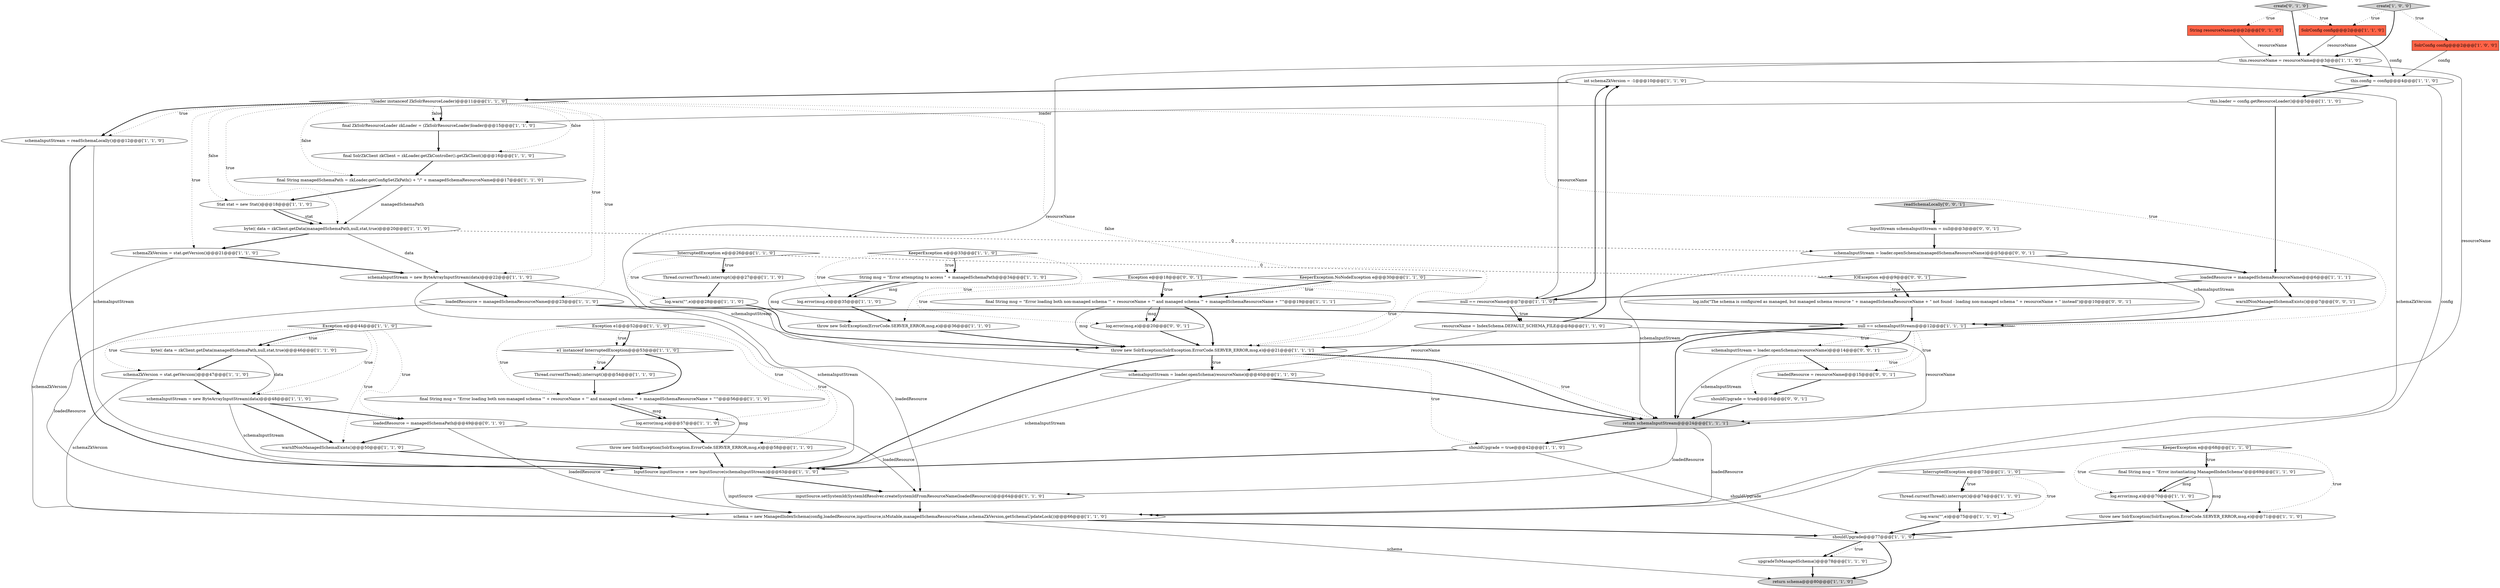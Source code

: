 digraph {
45 [style = filled, label = "int schemaZkVersion = -1@@@10@@@['1', '1', '0']", fillcolor = white, shape = ellipse image = "AAA0AAABBB1BBB"];
18 [style = filled, label = "return schemaInputStream@@@24@@@['1', '1', '1']", fillcolor = lightgray, shape = ellipse image = "AAA0AAABBB1BBB"];
17 [style = filled, label = "shouldUpgrade = true@@@42@@@['1', '1', '0']", fillcolor = white, shape = ellipse image = "AAA0AAABBB1BBB"];
22 [style = filled, label = "final String msg = \"Error loading both non-managed schema '\" + resourceName + \"' and managed schema '\" + managedSchemaResourceName + \"'\"@@@56@@@['1', '1', '0']", fillcolor = white, shape = ellipse image = "AAA0AAABBB1BBB"];
9 [style = filled, label = "shouldUpgrade@@@77@@@['1', '1', '0']", fillcolor = white, shape = diamond image = "AAA0AAABBB1BBB"];
5 [style = filled, label = "log.error(msg,e)@@@35@@@['1', '1', '0']", fillcolor = white, shape = ellipse image = "AAA0AAABBB1BBB"];
67 [style = filled, label = "schemaInputStream = loader.openSchema(resourceName)@@@14@@@['0', '0', '1']", fillcolor = white, shape = ellipse image = "AAA0AAABBB3BBB"];
51 [style = filled, label = "schemaInputStream = new ByteArrayInputStream(data)@@@48@@@['1', '1', '0']", fillcolor = white, shape = ellipse image = "AAA0AAABBB1BBB"];
31 [style = filled, label = "throw new SolrException(ErrorCode.SERVER_ERROR,msg,e)@@@36@@@['1', '1', '0']", fillcolor = white, shape = ellipse image = "AAA0AAABBB1BBB"];
47 [style = filled, label = "KeeperException e@@@68@@@['1', '1', '0']", fillcolor = white, shape = diamond image = "AAA0AAABBB1BBB"];
30 [style = filled, label = "Stat stat = new Stat()@@@18@@@['1', '1', '0']", fillcolor = white, shape = ellipse image = "AAA0AAABBB1BBB"];
61 [style = filled, label = "IOException e@@@9@@@['0', '0', '1']", fillcolor = white, shape = diamond image = "AAA0AAABBB3BBB"];
15 [style = filled, label = "final SolrZkClient zkClient = zkLoader.getZkController().getZkClient()@@@16@@@['1', '1', '0']", fillcolor = white, shape = ellipse image = "AAA0AAABBB1BBB"];
48 [style = filled, label = "byte(( data = zkClient.getData(managedSchemaPath,null,stat,true)@@@46@@@['1', '1', '0']", fillcolor = white, shape = ellipse image = "AAA0AAABBB1BBB"];
69 [style = filled, label = "log.error(msg,e)@@@20@@@['0', '0', '1']", fillcolor = white, shape = ellipse image = "AAA0AAABBB3BBB"];
20 [style = filled, label = "Thread.currentThread().interrupt()@@@27@@@['1', '1', '0']", fillcolor = white, shape = ellipse image = "AAA0AAABBB1BBB"];
1 [style = filled, label = "schema = new ManagedIndexSchema(config,loadedResource,inputSource,isMutable,managedSchemaResourceName,schemaZkVersion,getSchemaUpdateLock())@@@66@@@['1', '1', '0']", fillcolor = white, shape = ellipse image = "AAA0AAABBB1BBB"];
66 [style = filled, label = "schemaInputStream = loader.openSchema(managedSchemaResourceName)@@@5@@@['0', '0', '1']", fillcolor = white, shape = ellipse image = "AAA0AAABBB3BBB"];
10 [style = filled, label = "SolrConfig config@@@2@@@['1', '0', '0']", fillcolor = tomato, shape = box image = "AAA0AAABBB1BBB"];
39 [style = filled, label = "Thread.currentThread().interrupt()@@@54@@@['1', '1', '0']", fillcolor = white, shape = ellipse image = "AAA0AAABBB1BBB"];
53 [style = filled, label = "SolrConfig config@@@2@@@['1', '1', '0']", fillcolor = tomato, shape = box image = "AAA0AAABBB1BBB"];
54 [style = filled, label = "null == schemaInputStream@@@12@@@['1', '1', '1']", fillcolor = white, shape = diamond image = "AAA0AAABBB1BBB"];
23 [style = filled, label = "this.config = config@@@4@@@['1', '1', '0']", fillcolor = white, shape = ellipse image = "AAA0AAABBB1BBB"];
50 [style = filled, label = "Exception e@@@44@@@['1', '1', '0']", fillcolor = white, shape = diamond image = "AAA0AAABBB1BBB"];
44 [style = filled, label = "create['1', '0', '0']", fillcolor = lightgray, shape = diamond image = "AAA0AAABBB1BBB"];
28 [style = filled, label = "String msg = \"Error attempting to access \" + managedSchemaPath@@@34@@@['1', '1', '0']", fillcolor = white, shape = ellipse image = "AAA0AAABBB1BBB"];
43 [style = filled, label = "throw new SolrException(SolrException.ErrorCode.SERVER_ERROR,msg,e)@@@21@@@['1', '1', '1']", fillcolor = white, shape = ellipse image = "AAA0AAABBB1BBB"];
4 [style = filled, label = "final String msg = \"Error instantiating ManagedIndexSchema\"@@@69@@@['1', '1', '0']", fillcolor = white, shape = ellipse image = "AAA0AAABBB1BBB"];
16 [style = filled, label = "KeeperException.NoNodeException e@@@30@@@['1', '1', '0']", fillcolor = white, shape = diamond image = "AAA0AAABBB1BBB"];
49 [style = filled, label = "resourceName = IndexSchema.DEFAULT_SCHEMA_FILE@@@8@@@['1', '1', '0']", fillcolor = white, shape = ellipse image = "AAA0AAABBB1BBB"];
29 [style = filled, label = "log.error(msg,e)@@@70@@@['1', '1', '0']", fillcolor = white, shape = ellipse image = "AAA0AAABBB1BBB"];
62 [style = filled, label = "warnIfNonManagedSchemaExists()@@@7@@@['0', '0', '1']", fillcolor = white, shape = ellipse image = "AAA0AAABBB3BBB"];
52 [style = filled, label = "return schema@@@80@@@['1', '1', '0']", fillcolor = lightgray, shape = ellipse image = "AAA0AAABBB1BBB"];
19 [style = filled, label = "log.warn(\"\",e)@@@75@@@['1', '1', '0']", fillcolor = white, shape = ellipse image = "AAA0AAABBB1BBB"];
36 [style = filled, label = "inputSource.setSystemId(SystemIdResolver.createSystemIdFromResourceName(loadedResource))@@@64@@@['1', '1', '0']", fillcolor = white, shape = ellipse image = "AAA0AAABBB1BBB"];
3 [style = filled, label = "loadedResource = managedSchemaResourceName@@@6@@@['1', '1', '1']", fillcolor = white, shape = ellipse image = "AAA0AAABBB1BBB"];
14 [style = filled, label = "throw new SolrException(SolrException.ErrorCode.SERVER_ERROR,msg,e)@@@58@@@['1', '1', '0']", fillcolor = white, shape = ellipse image = "AAA0AAABBB1BBB"];
37 [style = filled, label = "!(loader instanceof ZkSolrResourceLoader)@@@11@@@['1', '1', '0']", fillcolor = white, shape = diamond image = "AAA0AAABBB1BBB"];
42 [style = filled, label = "schemaInputStream = readSchemaLocally()@@@12@@@['1', '1', '0']", fillcolor = white, shape = ellipse image = "AAA0AAABBB1BBB"];
26 [style = filled, label = "final String msg = \"Error loading both non-managed schema '\" + resourceName + \"' and managed schema '\" + managedSchemaResourceName + \"'\"@@@19@@@['1', '1', '1']", fillcolor = white, shape = ellipse image = "AAA0AAABBB1BBB"];
27 [style = filled, label = "Thread.currentThread().interrupt()@@@74@@@['1', '1', '0']", fillcolor = white, shape = ellipse image = "AAA0AAABBB1BBB"];
64 [style = filled, label = "Exception e@@@18@@@['0', '0', '1']", fillcolor = white, shape = diamond image = "AAA0AAABBB3BBB"];
59 [style = filled, label = "create['0', '1', '0']", fillcolor = lightgray, shape = diamond image = "AAA0AAABBB2BBB"];
11 [style = filled, label = "byte(( data = zkClient.getData(managedSchemaPath,null,stat,true)@@@20@@@['1', '1', '0']", fillcolor = white, shape = ellipse image = "AAA0AAABBB1BBB"];
68 [style = filled, label = "loadedResource = resourceName@@@15@@@['0', '0', '1']", fillcolor = white, shape = ellipse image = "AAA0AAABBB3BBB"];
0 [style = filled, label = "schemaZkVersion = stat.getVersion()@@@47@@@['1', '1', '0']", fillcolor = white, shape = ellipse image = "AAA0AAABBB1BBB"];
35 [style = filled, label = "loadedResource = managedSchemaResourceName@@@23@@@['1', '1', '0']", fillcolor = white, shape = ellipse image = "AAA0AAABBB1BBB"];
24 [style = filled, label = "e1 instanceof InterruptedException@@@53@@@['1', '1', '0']", fillcolor = white, shape = diamond image = "AAA0AAABBB1BBB"];
57 [style = filled, label = "schemaZkVersion = stat.getVersion()@@@21@@@['1', '1', '0']", fillcolor = white, shape = ellipse image = "AAA0AAABBB1BBB"];
40 [style = filled, label = "Exception e1@@@52@@@['1', '1', '0']", fillcolor = white, shape = diamond image = "AAA0AAABBB1BBB"];
33 [style = filled, label = "null == resourceName@@@7@@@['1', '1', '0']", fillcolor = white, shape = diamond image = "AAA0AAABBB1BBB"];
2 [style = filled, label = "upgradeToManagedSchema()@@@78@@@['1', '1', '0']", fillcolor = white, shape = ellipse image = "AAA0AAABBB1BBB"];
56 [style = filled, label = "final String managedSchemaPath = zkLoader.getConfigSetZkPath() + \"/\" + managedSchemaResourceName@@@17@@@['1', '1', '0']", fillcolor = white, shape = ellipse image = "AAA0AAABBB1BBB"];
12 [style = filled, label = "warnIfNonManagedSchemaExists()@@@50@@@['1', '1', '0']", fillcolor = white, shape = ellipse image = "AAA0AAABBB1BBB"];
71 [style = filled, label = "shouldUpgrade = true@@@16@@@['0', '0', '1']", fillcolor = white, shape = ellipse image = "AAA0AAABBB3BBB"];
25 [style = filled, label = "InterruptedException e@@@26@@@['1', '1', '0']", fillcolor = white, shape = diamond image = "AAA0AAABBB1BBB"];
38 [style = filled, label = "throw new SolrException(SolrException.ErrorCode.SERVER_ERROR,msg,e)@@@71@@@['1', '1', '0']", fillcolor = white, shape = ellipse image = "AAA0AAABBB1BBB"];
7 [style = filled, label = "KeeperException e@@@33@@@['1', '1', '0']", fillcolor = white, shape = diamond image = "AAA0AAABBB1BBB"];
32 [style = filled, label = "schemaInputStream = loader.openSchema(resourceName)@@@40@@@['1', '1', '0']", fillcolor = white, shape = ellipse image = "AAA0AAABBB1BBB"];
63 [style = filled, label = "log.info(\"The schema is configured as managed, but managed schema resource \" + managedSchemaResourceName + \" not found - loading non-managed schema \" + resourceName + \" instead\")@@@10@@@['0', '0', '1']", fillcolor = white, shape = ellipse image = "AAA0AAABBB3BBB"];
41 [style = filled, label = "log.error(msg,e)@@@57@@@['1', '1', '0']", fillcolor = white, shape = ellipse image = "AAA0AAABBB1BBB"];
70 [style = filled, label = "readSchemaLocally['0', '0', '1']", fillcolor = lightgray, shape = diamond image = "AAA0AAABBB3BBB"];
8 [style = filled, label = "InputSource inputSource = new InputSource(schemaInputStream)@@@63@@@['1', '1', '0']", fillcolor = white, shape = ellipse image = "AAA0AAABBB1BBB"];
58 [style = filled, label = "String resourceName@@@2@@@['0', '1', '0']", fillcolor = tomato, shape = box image = "AAA0AAABBB2BBB"];
55 [style = filled, label = "this.loader = config.getResourceLoader()@@@5@@@['1', '1', '0']", fillcolor = white, shape = ellipse image = "AAA0AAABBB1BBB"];
21 [style = filled, label = "log.warn(\"\",e)@@@28@@@['1', '1', '0']", fillcolor = white, shape = ellipse image = "AAA0AAABBB1BBB"];
46 [style = filled, label = "final ZkSolrResourceLoader zkLoader = (ZkSolrResourceLoader)loader@@@15@@@['1', '1', '0']", fillcolor = white, shape = ellipse image = "AAA0AAABBB1BBB"];
60 [style = filled, label = "loadedResource = managedSchemaPath@@@49@@@['0', '1', '0']", fillcolor = white, shape = ellipse image = "AAA1AAABBB2BBB"];
6 [style = filled, label = "InterruptedException e@@@73@@@['1', '1', '0']", fillcolor = white, shape = diamond image = "AAA0AAABBB1BBB"];
65 [style = filled, label = "InputStream schemaInputStream = null@@@3@@@['0', '0', '1']", fillcolor = white, shape = ellipse image = "AAA0AAABBB3BBB"];
34 [style = filled, label = "this.resourceName = resourceName@@@3@@@['1', '1', '0']", fillcolor = white, shape = ellipse image = "AAA0AAABBB1BBB"];
13 [style = filled, label = "schemaInputStream = new ByteArrayInputStream(data)@@@22@@@['1', '1', '0']", fillcolor = white, shape = ellipse image = "AAA0AAABBB1BBB"];
7->28 [style = bold, label=""];
32->8 [style = solid, label="schemaInputStream"];
18->1 [style = solid, label="loadedResource"];
50->48 [style = dotted, label="true"];
43->32 [style = dotted, label="true"];
56->11 [style = solid, label="managedSchemaPath"];
70->65 [style = bold, label=""];
37->13 [style = dotted, label="true"];
30->11 [style = solid, label="stat"];
34->23 [style = bold, label=""];
25->21 [style = dotted, label="true"];
48->51 [style = solid, label="data"];
65->66 [style = bold, label=""];
44->10 [style = dotted, label="true"];
54->67 [style = bold, label=""];
15->56 [style = bold, label=""];
11->57 [style = bold, label=""];
40->24 [style = dotted, label="true"];
40->22 [style = dotted, label="true"];
42->8 [style = solid, label="schemaInputStream"];
59->58 [style = dotted, label="true"];
44->34 [style = bold, label=""];
7->31 [style = dotted, label="true"];
21->43 [style = bold, label=""];
34->18 [style = solid, label="resourceName"];
37->46 [style = dotted, label="false"];
37->42 [style = bold, label=""];
51->12 [style = bold, label=""];
54->67 [style = dotted, label="true"];
14->8 [style = bold, label=""];
17->8 [style = bold, label=""];
29->38 [style = bold, label=""];
27->19 [style = bold, label=""];
39->22 [style = bold, label=""];
60->12 [style = bold, label=""];
37->57 [style = dotted, label="true"];
26->69 [style = solid, label="msg"];
47->38 [style = dotted, label="true"];
13->8 [style = solid, label="schemaInputStream"];
66->3 [style = bold, label=""];
47->4 [style = bold, label=""];
58->34 [style = solid, label="resourceName"];
59->34 [style = bold, label=""];
31->43 [style = bold, label=""];
43->17 [style = dotted, label="true"];
1->9 [style = bold, label=""];
9->52 [style = bold, label=""];
59->53 [style = dotted, label="true"];
66->54 [style = solid, label="schemaInputStream"];
67->18 [style = solid, label="schemaInputStream"];
25->20 [style = dotted, label="true"];
22->41 [style = bold, label=""];
54->71 [style = dotted, label="true"];
25->61 [style = dashed, label="0"];
71->18 [style = bold, label=""];
13->35 [style = bold, label=""];
4->38 [style = solid, label="msg"];
35->54 [style = bold, label=""];
40->41 [style = dotted, label="true"];
35->1 [style = solid, label="loadedResource"];
38->9 [style = bold, label=""];
6->27 [style = bold, label=""];
5->31 [style = bold, label=""];
7->5 [style = dotted, label="true"];
4->29 [style = solid, label="msg"];
47->29 [style = dotted, label="true"];
54->18 [style = bold, label=""];
22->41 [style = solid, label="msg"];
63->54 [style = bold, label=""];
26->69 [style = bold, label=""];
1->52 [style = solid, label="schema"];
69->43 [style = bold, label=""];
37->35 [style = dotted, label="true"];
43->18 [style = bold, label=""];
16->26 [style = dotted, label="true"];
41->14 [style = bold, label=""];
33->49 [style = bold, label=""];
18->36 [style = solid, label="loadedResource"];
33->45 [style = bold, label=""];
3->33 [style = bold, label=""];
34->33 [style = solid, label="resourceName"];
17->9 [style = solid, label="shouldUpgrade"];
48->0 [style = bold, label=""];
8->36 [style = bold, label=""];
24->39 [style = bold, label=""];
33->49 [style = dotted, label="true"];
49->45 [style = bold, label=""];
43->32 [style = bold, label=""];
6->19 [style = dotted, label="true"];
68->71 [style = bold, label=""];
44->53 [style = dotted, label="true"];
37->43 [style = dotted, label="false"];
40->14 [style = dotted, label="true"];
37->11 [style = dotted, label="true"];
57->1 [style = solid, label="schemaZkVersion"];
67->68 [style = bold, label=""];
0->1 [style = solid, label="schemaZkVersion"];
57->13 [style = bold, label=""];
11->13 [style = solid, label="data"];
7->28 [style = dotted, label="true"];
8->1 [style = solid, label="inputSource"];
37->42 [style = dotted, label="true"];
55->46 [style = solid, label="loader"];
28->5 [style = bold, label=""];
49->18 [style = solid, label="resourceName"];
10->23 [style = solid, label="config"];
60->1 [style = solid, label="loadedResource"];
6->27 [style = dotted, label="true"];
64->69 [style = dotted, label="true"];
53->23 [style = solid, label="config"];
51->8 [style = solid, label="schemaInputStream"];
37->46 [style = bold, label=""];
13->43 [style = solid, label="schemaInputStream"];
66->18 [style = solid, label="schemaInputStream"];
45->1 [style = solid, label="schemaZkVersion"];
40->24 [style = bold, label=""];
34->32 [style = solid, label="resourceName"];
56->30 [style = bold, label=""];
43->8 [style = bold, label=""];
12->8 [style = bold, label=""];
60->36 [style = solid, label="loadedResource"];
11->66 [style = dashed, label="0"];
26->43 [style = bold, label=""];
49->32 [style = solid, label="resourceName"];
53->34 [style = solid, label="resourceName"];
61->63 [style = bold, label=""];
64->26 [style = bold, label=""];
19->9 [style = bold, label=""];
0->51 [style = bold, label=""];
16->26 [style = bold, label=""];
28->5 [style = solid, label="msg"];
25->20 [style = bold, label=""];
24->39 [style = dotted, label="true"];
3->62 [style = bold, label=""];
50->51 [style = dotted, label="true"];
9->2 [style = bold, label=""];
30->11 [style = bold, label=""];
50->48 [style = bold, label=""];
43->18 [style = dotted, label="true"];
54->68 [style = dotted, label="true"];
2->52 [style = bold, label=""];
9->2 [style = dotted, label="true"];
51->60 [style = bold, label=""];
24->22 [style = bold, label=""];
32->18 [style = bold, label=""];
62->54 [style = bold, label=""];
50->12 [style = dotted, label="true"];
64->26 [style = dotted, label="true"];
37->54 [style = dotted, label="true"];
20->21 [style = bold, label=""];
50->60 [style = dotted, label="true"];
35->36 [style = solid, label="loadedResource"];
28->31 [style = solid, label="msg"];
46->15 [style = bold, label=""];
37->30 [style = dotted, label="false"];
61->63 [style = dotted, label="true"];
50->0 [style = dotted, label="true"];
36->1 [style = bold, label=""];
55->3 [style = bold, label=""];
42->8 [style = bold, label=""];
26->43 [style = solid, label="msg"];
37->56 [style = dotted, label="false"];
54->43 [style = bold, label=""];
23->1 [style = solid, label="config"];
18->17 [style = bold, label=""];
45->37 [style = bold, label=""];
22->14 [style = solid, label="msg"];
23->55 [style = bold, label=""];
4->29 [style = bold, label=""];
64->43 [style = dotted, label="true"];
37->15 [style = dotted, label="false"];
47->4 [style = dotted, label="true"];
}
